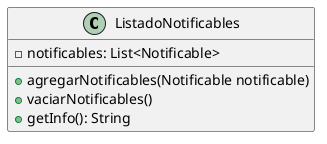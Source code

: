 @startuml
'https://plantuml.com/class-diagram

class ListadoNotificables{
    -notificables: List<Notificable>

    +agregarNotificables(Notificable notificable)
    +vaciarNotificables()
    +getInfo(): String
}

@enduml